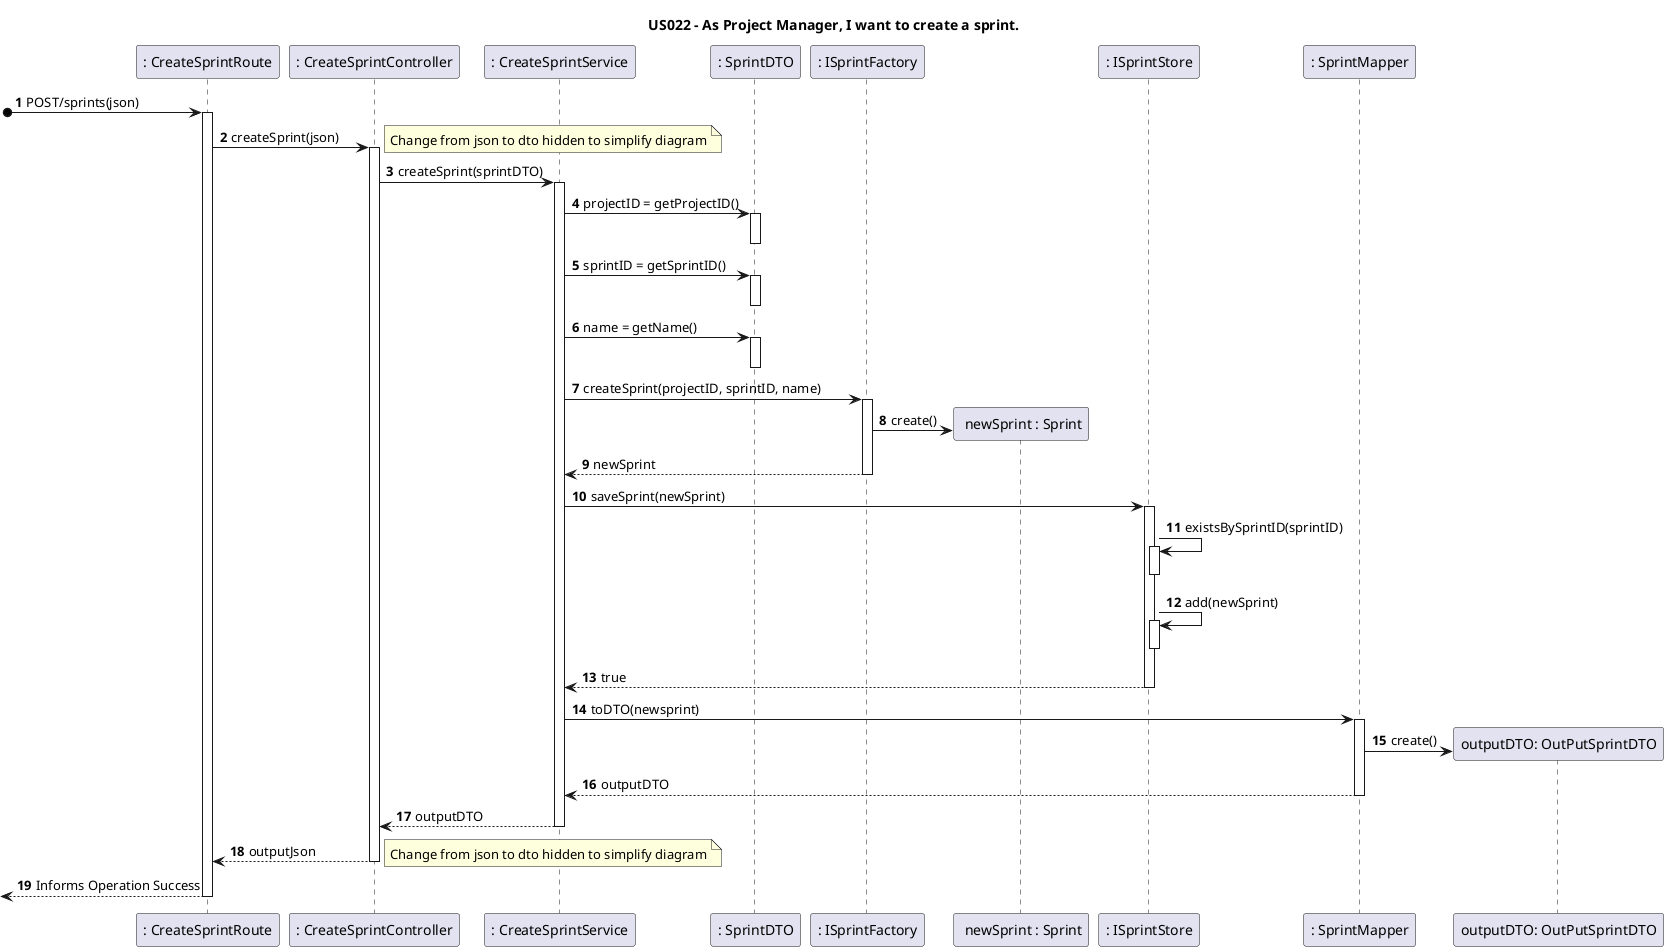 @startuml

title US022 - As Project Manager, I want to create a sprint.

autoactivate on
autonumber

participant ": CreateSprintRoute" as UI
participant ": CreateSprintController" as Ctrl
participant ": CreateSprintService" as createSprintService
participant ": SprintDTO" as sprintDTO
participant ": ISprintFactory" as sprintFactory
participant " newSprint : Sprint" as sprint
participant ": ISprintStore" as sprintStore
participant ": SprintMapper" as sprintMapper
participant "outputDTO: OutPutSprintDTO" as outputDTO


[o-> UI: POST/sprints(json)
UI -> Ctrl: createSprint(json)
note right
Change from json to dto hidden to simplify diagram
end note
Ctrl -> createSprintService: createSprint(sprintDTO)
createSprintService -> sprintDTO: projectID = getProjectID()
deactivate
createSprintService -> sprintDTO: sprintID = getSprintID()
deactivate
createSprintService -> sprintDTO: name = getName()
deactivate
createSprintService -> sprintFactory: createSprint(projectID, sprintID, name)
sprintFactory -> sprint**: create()
sprintFactory --> createSprintService: newSprint
createSprintService -> sprintStore: saveSprint(newSprint)
sprintStore -> sprintStore: existsBySprintID(sprintID)
deactivate
sprintStore -> sprintStore: add(newSprint)
deactivate
sprintStore --> createSprintService: true
createSprintService -> sprintMapper: toDTO(newsprint)
sprintMapper -> outputDTO**: create()
sprintMapper --> createSprintService: outputDTO
createSprintService --> Ctrl: outputDTO
Ctrl --> UI: outputJson
note right
Change from json to dto hidden to simplify diagram
end note
[<--UI : Informs Operation Success
@enduml